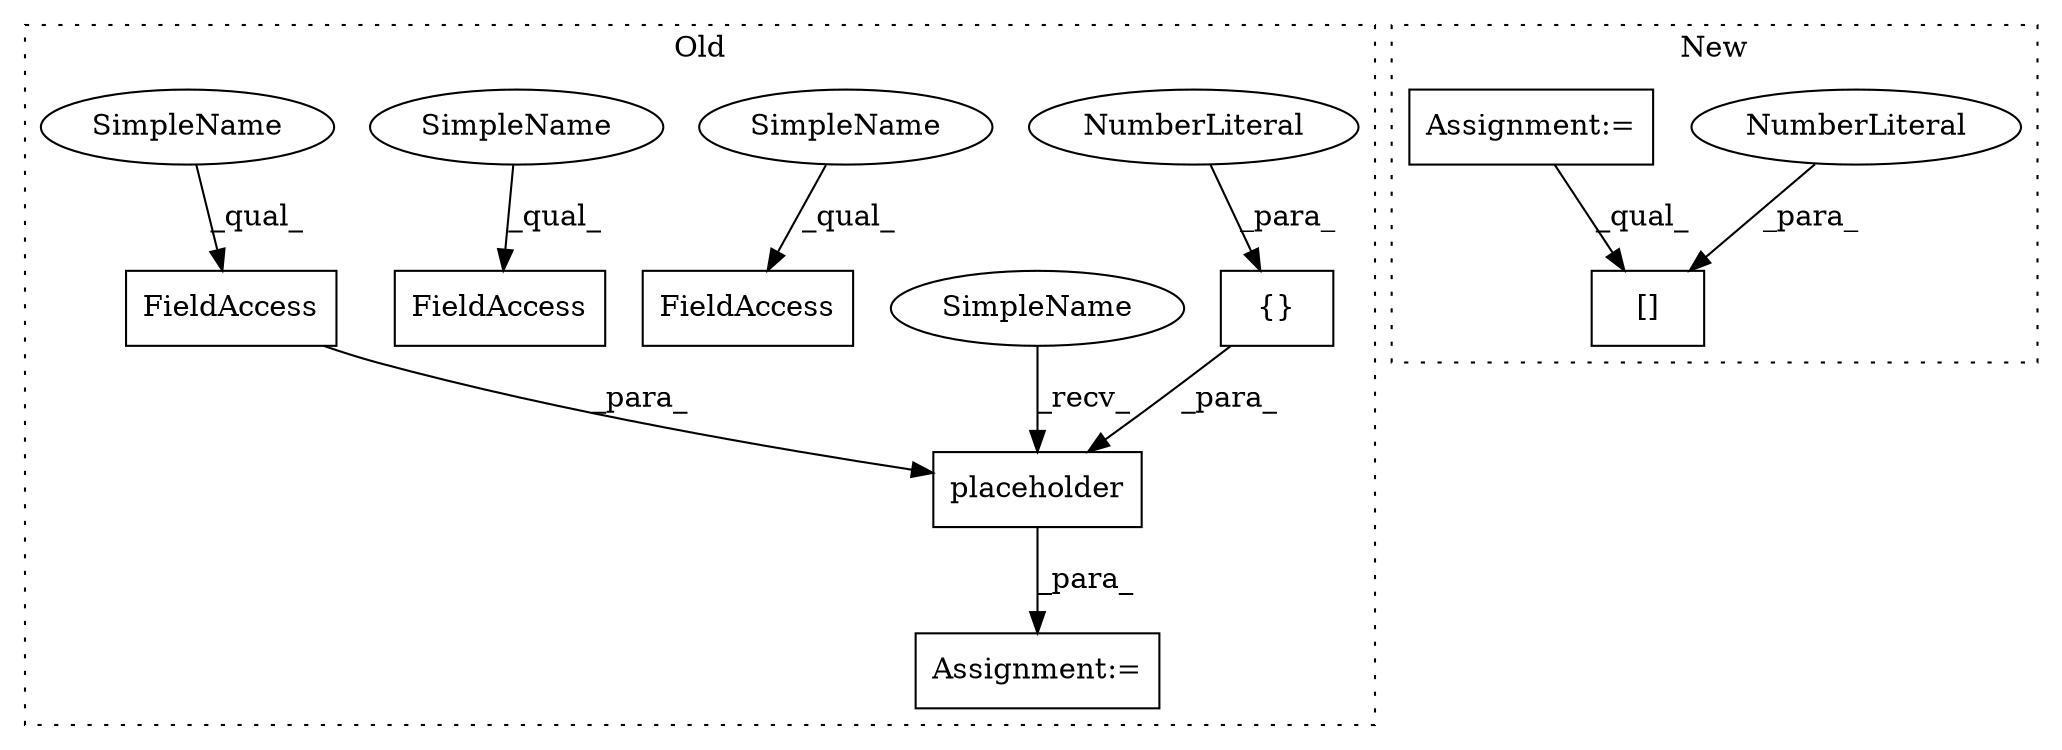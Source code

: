 digraph G {
subgraph cluster0 {
1 [label="placeholder" a="32" s="516,572" l="12,1" shape="box"];
3 [label="FieldAccess" a="22" s="528" l="18" shape="box"];
4 [label="Assignment:=" a="7" s="504" l="1" shape="box"];
5 [label="FieldAccess" a="22" s="406" l="18" shape="box"];
7 [label="FieldAccess" a="22" s="373" l="18" shape="box"];
8 [label="{}" a="4" s="556,571" l="1,1" shape="box"];
9 [label="NumberLiteral" a="34" s="570" l="1" shape="ellipse"];
11 [label="SimpleName" a="42" s="505" l="10" shape="ellipse"];
12 [label="SimpleName" a="42" s="373" l="10" shape="ellipse"];
13 [label="SimpleName" a="42" s="406" l="10" shape="ellipse"];
14 [label="SimpleName" a="42" s="528" l="10" shape="ellipse"];
label = "Old";
style="dotted";
}
subgraph cluster1 {
2 [label="[]" a="2" s="703,734" l="30,1" shape="box"];
6 [label="NumberLiteral" a="34" s="733" l="1" shape="ellipse"];
10 [label="Assignment:=" a="7" s="668" l="1" shape="box"];
label = "New";
style="dotted";
}
1 -> 4 [label="_para_"];
3 -> 1 [label="_para_"];
6 -> 2 [label="_para_"];
8 -> 1 [label="_para_"];
9 -> 8 [label="_para_"];
10 -> 2 [label="_qual_"];
11 -> 1 [label="_recv_"];
12 -> 7 [label="_qual_"];
13 -> 5 [label="_qual_"];
14 -> 3 [label="_qual_"];
}